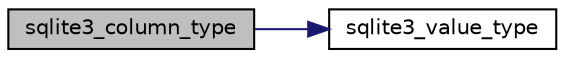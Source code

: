 digraph "sqlite3_column_type"
{
  edge [fontname="Helvetica",fontsize="10",labelfontname="Helvetica",labelfontsize="10"];
  node [fontname="Helvetica",fontsize="10",shape=record];
  rankdir="LR";
  Node1 [label="sqlite3_column_type",height=0.2,width=0.4,color="black", fillcolor="grey75", style="filled", fontcolor="black"];
  Node1 -> Node2 [color="midnightblue",fontsize="10",style="solid"];
  Node2 [label="sqlite3_value_type",height=0.2,width=0.4,color="black", fillcolor="white", style="filled",URL="$sqlite3_8c.html#a26715108525b2edd1705a890bc8d10e1"];
}
